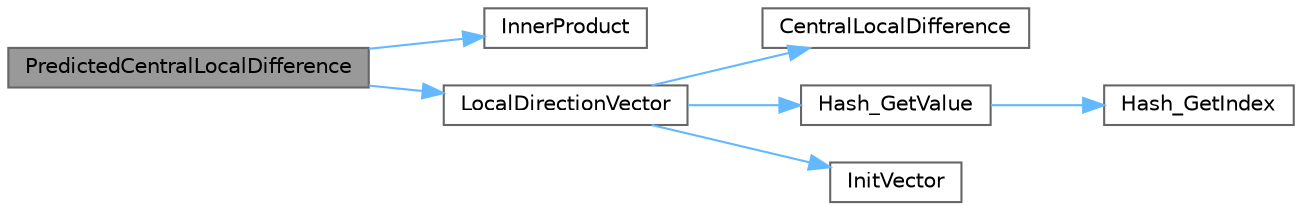 digraph "PredictedCentralLocalDifference"
{
 // LATEX_PDF_SIZE
  bgcolor="transparent";
  edge [fontname=Helvetica,fontsize=10,labelfontname=Helvetica,labelfontsize=10];
  node [fontname=Helvetica,fontsize=10,shape=box,height=0.2,width=0.4];
  rankdir="LR";
  Node1 [id="Node000001",label="PredictedCentralLocalDifference",height=0.2,width=0.4,color="gray40", fillcolor="grey60", style="filled", fontcolor="black",tooltip=" "];
  Node1 -> Node2 [id="edge1_Node000001_Node000002",color="steelblue1",style="solid",tooltip=" "];
  Node2 [id="Node000002",label="InnerProduct",height=0.2,width=0.4,color="grey40", fillcolor="white", style="filled",URL="$df/d91/linear__algebra_8c.html#a46ade3794d4b4d5cc1eaf983858507ef",tooltip=" "];
  Node1 -> Node3 [id="edge2_Node000001_Node000003",color="steelblue1",style="solid",tooltip=" "];
  Node3 [id="Node000003",label="LocalDirectionVector",height=0.2,width=0.4,color="grey40", fillcolor="white", style="filled",URL="$d8/d97/local__differences_8c.html#a92b3b535f0c13d4ec28dab8b13713262",tooltip=" "];
  Node3 -> Node4 [id="edge3_Node000003_Node000004",color="steelblue1",style="solid",tooltip=" "];
  Node4 [id="Node000004",label="CentralLocalDifference",height=0.2,width=0.4,color="grey40", fillcolor="white", style="filled",URL="$d8/d97/local__differences_8c.html#a37d2cf3f48b1b2c436f630a2b649cf52",tooltip=" "];
  Node3 -> Node5 [id="edge4_Node000003_Node000005",color="steelblue1",style="solid",tooltip=" "];
  Node5 [id="Node000005",label="Hash_GetValue",height=0.2,width=0.4,color="grey40", fillcolor="white", style="filled",URL="$d2/daf/hash__table_8c.html#a27578c1b5a3ab68d8f144ed86ea72cc2",tooltip=" "];
  Node5 -> Node6 [id="edge5_Node000005_Node000006",color="steelblue1",style="solid",tooltip=" "];
  Node6 [id="Node000006",label="Hash_GetIndex",height=0.2,width=0.4,color="grey40", fillcolor="white", style="filled",URL="$d2/daf/hash__table_8c.html#a7026562de200bd5e9813f101d9eb614b",tooltip=" "];
  Node3 -> Node7 [id="edge6_Node000003_Node000007",color="steelblue1",style="solid",tooltip=" "];
  Node7 [id="Node000007",label="InitVector",height=0.2,width=0.4,color="grey40", fillcolor="white", style="filled",URL="$df/d91/linear__algebra_8c.html#ab9661c8e10293140db24d4b650785939",tooltip=" "];
}
